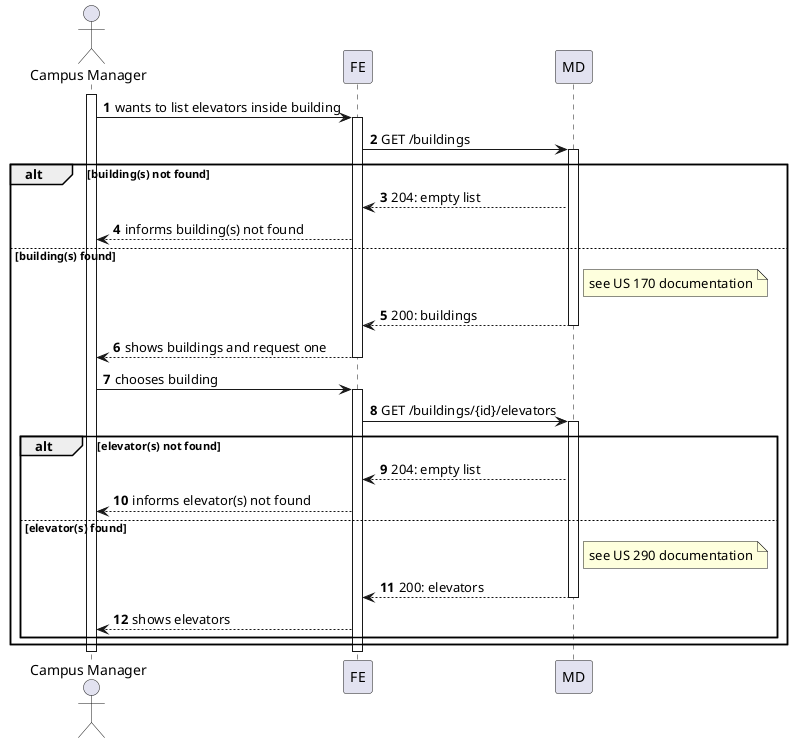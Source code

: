 @startuml
autonumber

actor "Campus Manager" as usr

participant "FE" as ui
participant "MD" as md

activate usr
    usr -> ui : wants to list elevators inside building
    activate ui
        ui -> md : GET /buildings
        activate md

        alt building(s) not found
                md --> ui : 204: empty list
                ui --> usr : informs building(s) not found
        else building(s) found
                note right of md : see US 170 documentation
                md --> ui : 200: buildings
                 deactivate md
                 ui --> usr : shows buildings and request one
    deactivate ui


    usr -> ui : chooses building
    activate ui
        ui -> md : GET /buildings/{id}/elevators
        activate md

        alt elevator(s) not found
            md --> ui : 204: empty list
            ui --> usr : informs elevator(s) not found
        else elevator(s) found

            note right of md : see US 290 documentation
            md --> ui : 200: elevators
        deactivate md

        ui --> usr : shows elevators

        end
    end
    deactivate ui
deactivate usr

@enduml
